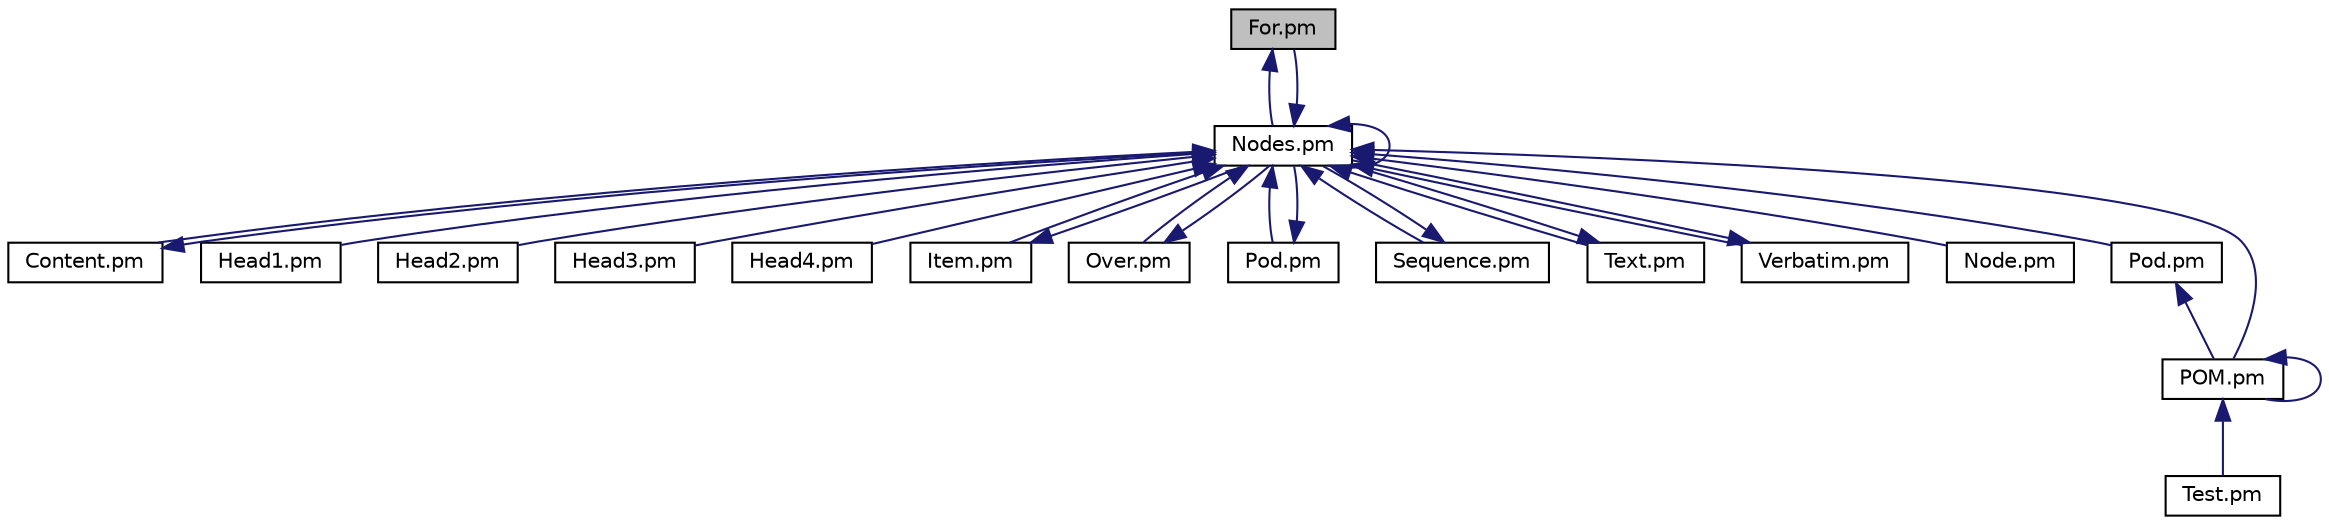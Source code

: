 digraph "For.pm"
{
  edge [fontname="Helvetica",fontsize="10",labelfontname="Helvetica",labelfontsize="10"];
  node [fontname="Helvetica",fontsize="10",shape=record];
  Node1 [label="For.pm",height=0.2,width=0.4,color="black", fillcolor="grey75", style="filled" fontcolor="black"];
  Node1 -> Node2 [dir="back",color="midnightblue",fontsize="10",style="solid",fontname="Helvetica"];
  Node2 [label="Nodes.pm",height=0.2,width=0.4,color="black", fillcolor="white", style="filled",URL="$Nodes_8pm.html"];
  Node2 -> Node3 [dir="back",color="midnightblue",fontsize="10",style="solid",fontname="Helvetica"];
  Node3 [label="Content.pm",height=0.2,width=0.4,color="black", fillcolor="white", style="filled",URL="$Content_8pm.html"];
  Node3 -> Node2 [dir="back",color="midnightblue",fontsize="10",style="solid",fontname="Helvetica"];
  Node2 -> Node1 [dir="back",color="midnightblue",fontsize="10",style="solid",fontname="Helvetica"];
  Node2 -> Node4 [dir="back",color="midnightblue",fontsize="10",style="solid",fontname="Helvetica"];
  Node4 [label="Head1.pm",height=0.2,width=0.4,color="black", fillcolor="white", style="filled",URL="$Head1_8pm.html"];
  Node2 -> Node5 [dir="back",color="midnightblue",fontsize="10",style="solid",fontname="Helvetica"];
  Node5 [label="Head2.pm",height=0.2,width=0.4,color="black", fillcolor="white", style="filled",URL="$Head2_8pm.html"];
  Node2 -> Node6 [dir="back",color="midnightblue",fontsize="10",style="solid",fontname="Helvetica"];
  Node6 [label="Head3.pm",height=0.2,width=0.4,color="black", fillcolor="white", style="filled",URL="$Head3_8pm.html"];
  Node2 -> Node7 [dir="back",color="midnightblue",fontsize="10",style="solid",fontname="Helvetica"];
  Node7 [label="Head4.pm",height=0.2,width=0.4,color="black", fillcolor="white", style="filled",URL="$Head4_8pm.html"];
  Node2 -> Node8 [dir="back",color="midnightblue",fontsize="10",style="solid",fontname="Helvetica"];
  Node8 [label="Item.pm",height=0.2,width=0.4,color="black", fillcolor="white", style="filled",URL="$Item_8pm.html"];
  Node8 -> Node2 [dir="back",color="midnightblue",fontsize="10",style="solid",fontname="Helvetica"];
  Node2 -> Node9 [dir="back",color="midnightblue",fontsize="10",style="solid",fontname="Helvetica"];
  Node9 [label="Over.pm",height=0.2,width=0.4,color="black", fillcolor="white", style="filled",URL="$Over_8pm.html"];
  Node9 -> Node2 [dir="back",color="midnightblue",fontsize="10",style="solid",fontname="Helvetica"];
  Node2 -> Node10 [dir="back",color="midnightblue",fontsize="10",style="solid",fontname="Helvetica"];
  Node10 [label="Pod.pm",height=0.2,width=0.4,color="black", fillcolor="white", style="filled",URL="$Node_2Pod_8pm.html"];
  Node10 -> Node2 [dir="back",color="midnightblue",fontsize="10",style="solid",fontname="Helvetica"];
  Node2 -> Node11 [dir="back",color="midnightblue",fontsize="10",style="solid",fontname="Helvetica"];
  Node11 [label="Sequence.pm",height=0.2,width=0.4,color="black", fillcolor="white", style="filled",URL="$Sequence_8pm.html"];
  Node11 -> Node2 [dir="back",color="midnightblue",fontsize="10",style="solid",fontname="Helvetica"];
  Node2 -> Node12 [dir="back",color="midnightblue",fontsize="10",style="solid",fontname="Helvetica"];
  Node12 [label="Text.pm",height=0.2,width=0.4,color="black", fillcolor="white", style="filled",URL="$Node_2Text_8pm.html"];
  Node12 -> Node2 [dir="back",color="midnightblue",fontsize="10",style="solid",fontname="Helvetica"];
  Node2 -> Node13 [dir="back",color="midnightblue",fontsize="10",style="solid",fontname="Helvetica"];
  Node13 [label="Verbatim.pm",height=0.2,width=0.4,color="black", fillcolor="white", style="filled",URL="$Verbatim_8pm.html"];
  Node13 -> Node2 [dir="back",color="midnightblue",fontsize="10",style="solid",fontname="Helvetica"];
  Node2 -> Node14 [dir="back",color="midnightblue",fontsize="10",style="solid",fontname="Helvetica"];
  Node14 [label="Node.pm",height=0.2,width=0.4,color="black", fillcolor="white", style="filled",URL="$Node_8pm.html"];
  Node2 -> Node2 [dir="back",color="midnightblue",fontsize="10",style="solid",fontname="Helvetica"];
  Node2 -> Node15 [dir="back",color="midnightblue",fontsize="10",style="solid",fontname="Helvetica"];
  Node15 [label="Pod.pm",height=0.2,width=0.4,color="black", fillcolor="white", style="filled",URL="$View_2Pod_8pm.html"];
  Node15 -> Node16 [dir="back",color="midnightblue",fontsize="10",style="solid",fontname="Helvetica"];
  Node16 [label="POM.pm",height=0.2,width=0.4,color="black", fillcolor="white", style="filled",URL="$POM_8pm.html"];
  Node16 -> Node17 [dir="back",color="midnightblue",fontsize="10",style="solid",fontname="Helvetica"];
  Node17 [label="Test.pm",height=0.2,width=0.4,color="black", fillcolor="white", style="filled",URL="$Test_8pm.html"];
  Node16 -> Node16 [dir="back",color="midnightblue",fontsize="10",style="solid",fontname="Helvetica"];
  Node2 -> Node16 [dir="back",color="midnightblue",fontsize="10",style="solid",fontname="Helvetica"];
}
